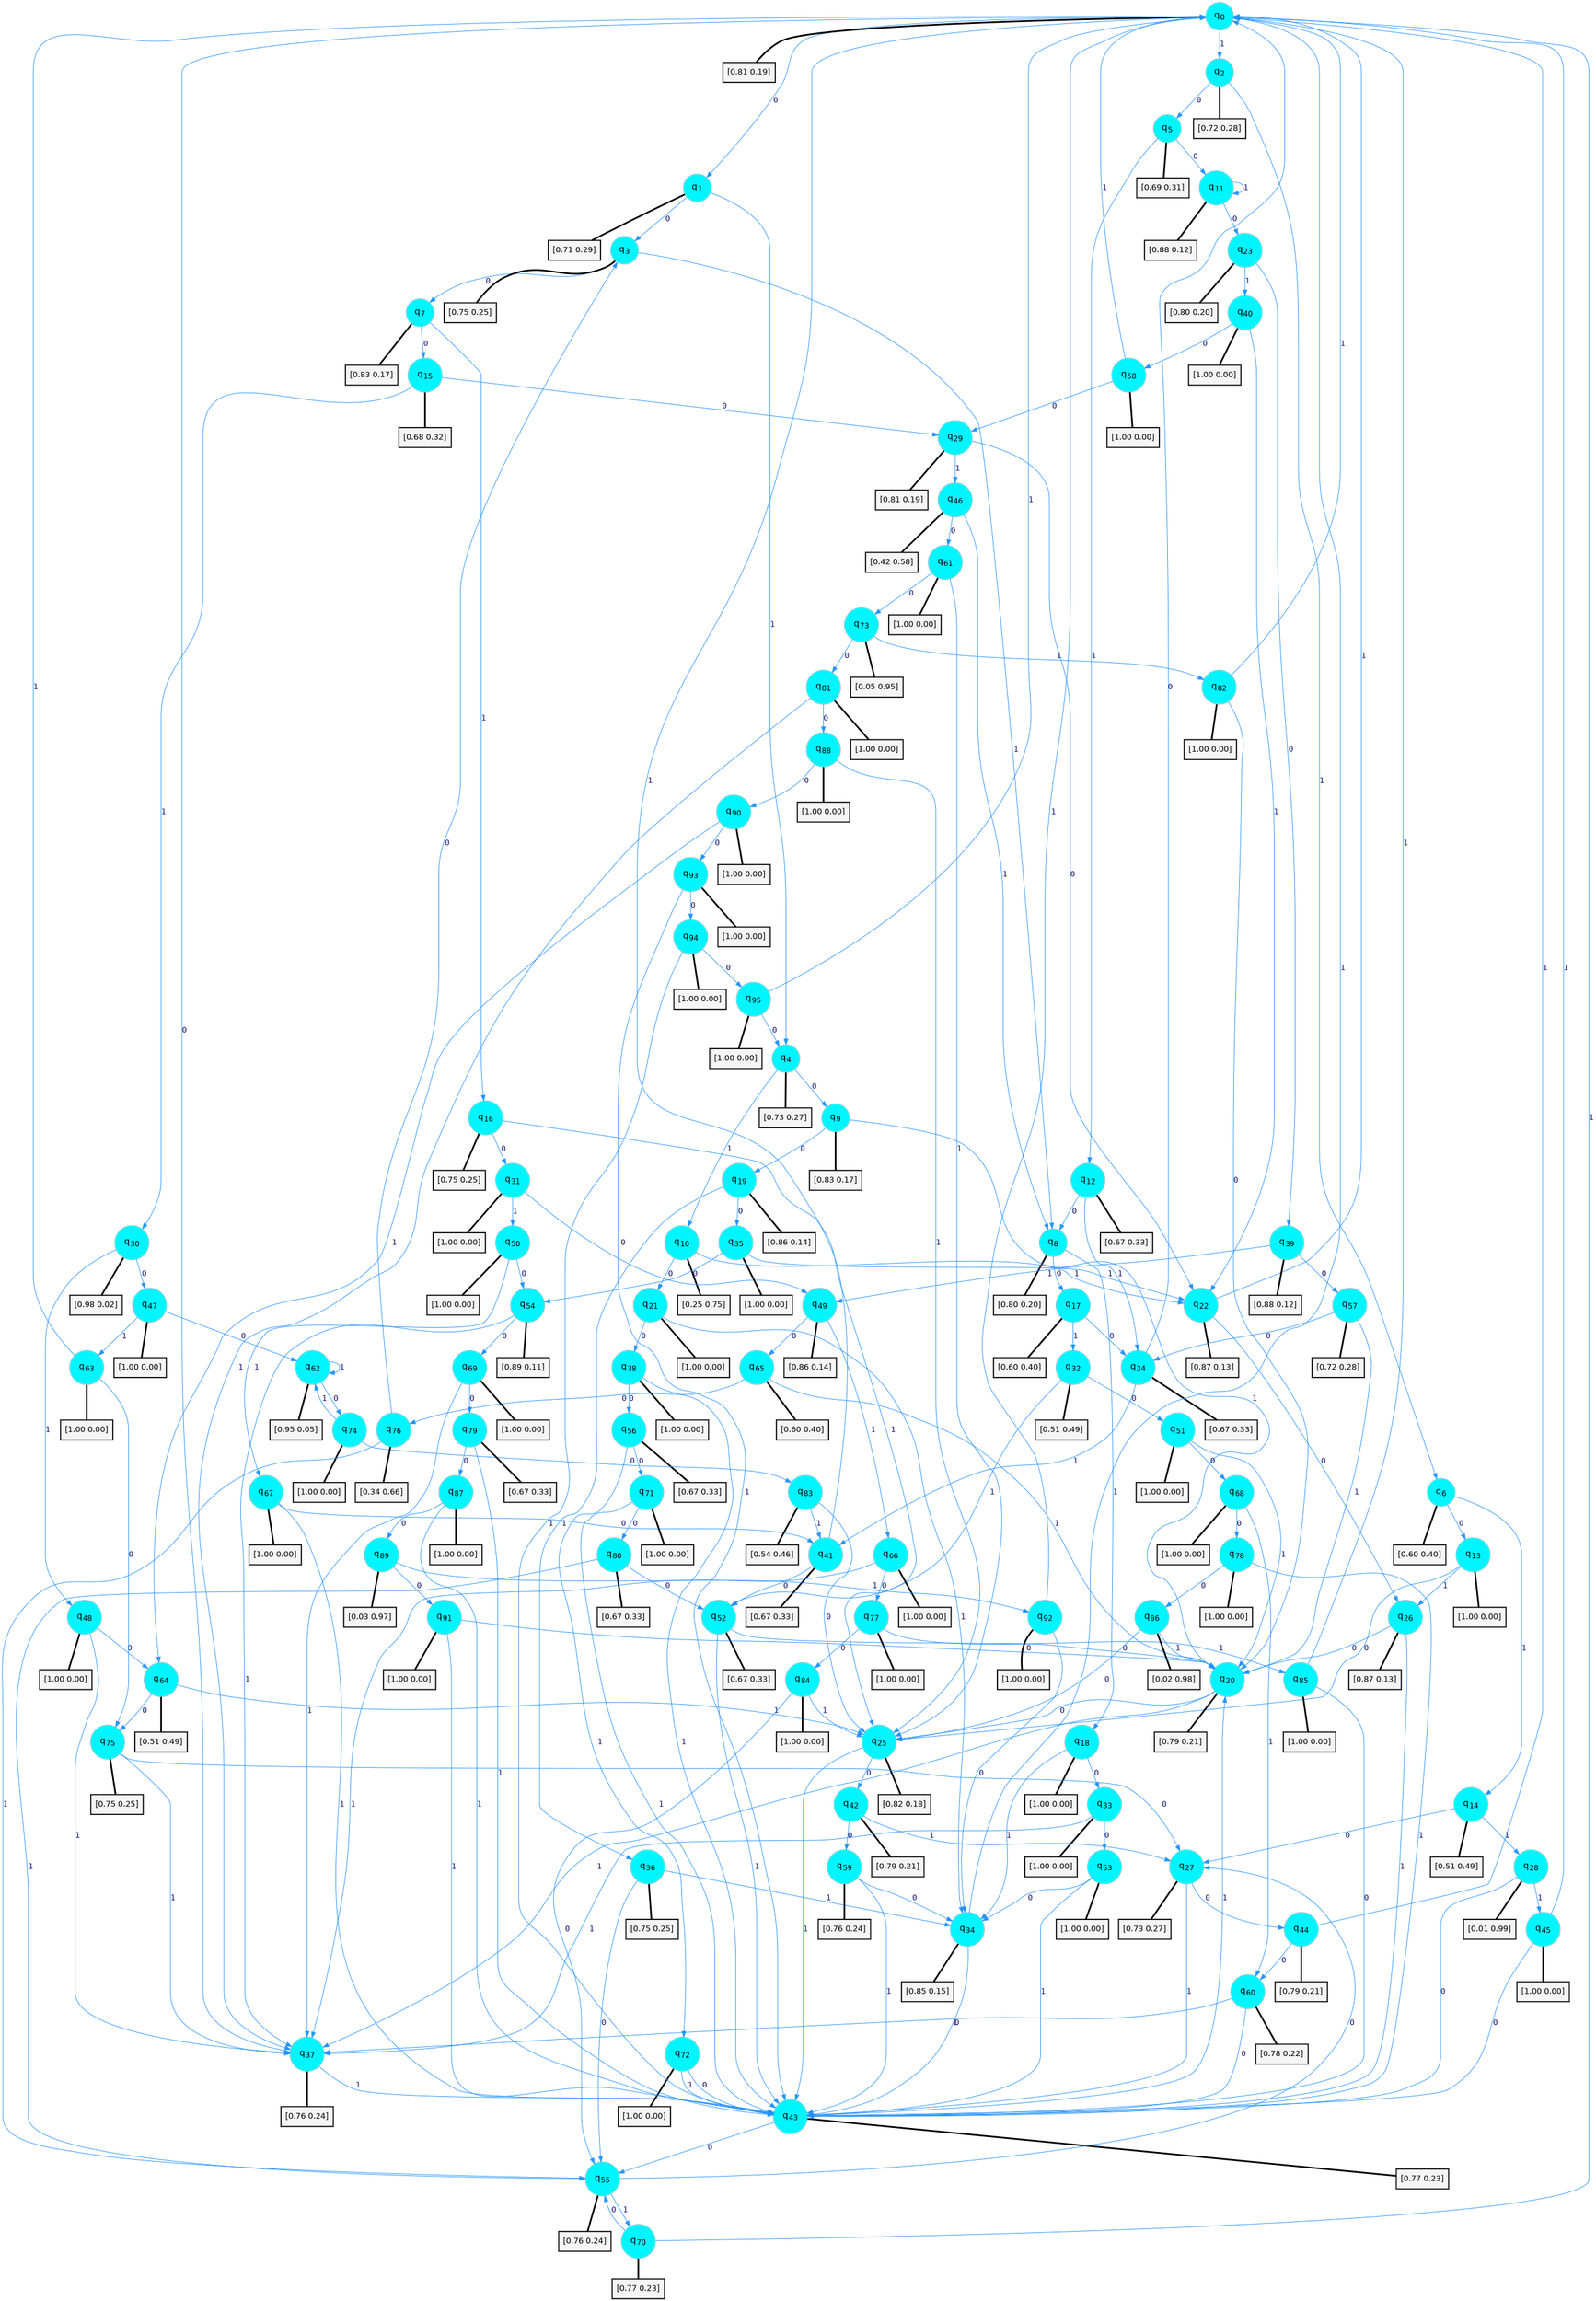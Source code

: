 digraph G {
graph [
bgcolor=transparent, dpi=300, rankdir=TD, size="40,25"];
node [
color=gray, fillcolor=turquoise1, fontcolor=black, fontname=Helvetica, fontsize=16, fontweight=bold, shape=circle, style=filled];
edge [
arrowsize=1, color=dodgerblue1, fontcolor=midnightblue, fontname=courier, fontweight=bold, penwidth=1, style=solid, weight=20];
0[label=<q<SUB>0</SUB>>];
1[label=<q<SUB>1</SUB>>];
2[label=<q<SUB>2</SUB>>];
3[label=<q<SUB>3</SUB>>];
4[label=<q<SUB>4</SUB>>];
5[label=<q<SUB>5</SUB>>];
6[label=<q<SUB>6</SUB>>];
7[label=<q<SUB>7</SUB>>];
8[label=<q<SUB>8</SUB>>];
9[label=<q<SUB>9</SUB>>];
10[label=<q<SUB>10</SUB>>];
11[label=<q<SUB>11</SUB>>];
12[label=<q<SUB>12</SUB>>];
13[label=<q<SUB>13</SUB>>];
14[label=<q<SUB>14</SUB>>];
15[label=<q<SUB>15</SUB>>];
16[label=<q<SUB>16</SUB>>];
17[label=<q<SUB>17</SUB>>];
18[label=<q<SUB>18</SUB>>];
19[label=<q<SUB>19</SUB>>];
20[label=<q<SUB>20</SUB>>];
21[label=<q<SUB>21</SUB>>];
22[label=<q<SUB>22</SUB>>];
23[label=<q<SUB>23</SUB>>];
24[label=<q<SUB>24</SUB>>];
25[label=<q<SUB>25</SUB>>];
26[label=<q<SUB>26</SUB>>];
27[label=<q<SUB>27</SUB>>];
28[label=<q<SUB>28</SUB>>];
29[label=<q<SUB>29</SUB>>];
30[label=<q<SUB>30</SUB>>];
31[label=<q<SUB>31</SUB>>];
32[label=<q<SUB>32</SUB>>];
33[label=<q<SUB>33</SUB>>];
34[label=<q<SUB>34</SUB>>];
35[label=<q<SUB>35</SUB>>];
36[label=<q<SUB>36</SUB>>];
37[label=<q<SUB>37</SUB>>];
38[label=<q<SUB>38</SUB>>];
39[label=<q<SUB>39</SUB>>];
40[label=<q<SUB>40</SUB>>];
41[label=<q<SUB>41</SUB>>];
42[label=<q<SUB>42</SUB>>];
43[label=<q<SUB>43</SUB>>];
44[label=<q<SUB>44</SUB>>];
45[label=<q<SUB>45</SUB>>];
46[label=<q<SUB>46</SUB>>];
47[label=<q<SUB>47</SUB>>];
48[label=<q<SUB>48</SUB>>];
49[label=<q<SUB>49</SUB>>];
50[label=<q<SUB>50</SUB>>];
51[label=<q<SUB>51</SUB>>];
52[label=<q<SUB>52</SUB>>];
53[label=<q<SUB>53</SUB>>];
54[label=<q<SUB>54</SUB>>];
55[label=<q<SUB>55</SUB>>];
56[label=<q<SUB>56</SUB>>];
57[label=<q<SUB>57</SUB>>];
58[label=<q<SUB>58</SUB>>];
59[label=<q<SUB>59</SUB>>];
60[label=<q<SUB>60</SUB>>];
61[label=<q<SUB>61</SUB>>];
62[label=<q<SUB>62</SUB>>];
63[label=<q<SUB>63</SUB>>];
64[label=<q<SUB>64</SUB>>];
65[label=<q<SUB>65</SUB>>];
66[label=<q<SUB>66</SUB>>];
67[label=<q<SUB>67</SUB>>];
68[label=<q<SUB>68</SUB>>];
69[label=<q<SUB>69</SUB>>];
70[label=<q<SUB>70</SUB>>];
71[label=<q<SUB>71</SUB>>];
72[label=<q<SUB>72</SUB>>];
73[label=<q<SUB>73</SUB>>];
74[label=<q<SUB>74</SUB>>];
75[label=<q<SUB>75</SUB>>];
76[label=<q<SUB>76</SUB>>];
77[label=<q<SUB>77</SUB>>];
78[label=<q<SUB>78</SUB>>];
79[label=<q<SUB>79</SUB>>];
80[label=<q<SUB>80</SUB>>];
81[label=<q<SUB>81</SUB>>];
82[label=<q<SUB>82</SUB>>];
83[label=<q<SUB>83</SUB>>];
84[label=<q<SUB>84</SUB>>];
85[label=<q<SUB>85</SUB>>];
86[label=<q<SUB>86</SUB>>];
87[label=<q<SUB>87</SUB>>];
88[label=<q<SUB>88</SUB>>];
89[label=<q<SUB>89</SUB>>];
90[label=<q<SUB>90</SUB>>];
91[label=<q<SUB>91</SUB>>];
92[label=<q<SUB>92</SUB>>];
93[label=<q<SUB>93</SUB>>];
94[label=<q<SUB>94</SUB>>];
95[label=<q<SUB>95</SUB>>];
96[label="[0.81 0.19]", shape=box,fontcolor=black, fontname=Helvetica, fontsize=14, penwidth=2, fillcolor=whitesmoke,color=black];
97[label="[0.71 0.29]", shape=box,fontcolor=black, fontname=Helvetica, fontsize=14, penwidth=2, fillcolor=whitesmoke,color=black];
98[label="[0.72 0.28]", shape=box,fontcolor=black, fontname=Helvetica, fontsize=14, penwidth=2, fillcolor=whitesmoke,color=black];
99[label="[0.75 0.25]", shape=box,fontcolor=black, fontname=Helvetica, fontsize=14, penwidth=2, fillcolor=whitesmoke,color=black];
100[label="[0.73 0.27]", shape=box,fontcolor=black, fontname=Helvetica, fontsize=14, penwidth=2, fillcolor=whitesmoke,color=black];
101[label="[0.69 0.31]", shape=box,fontcolor=black, fontname=Helvetica, fontsize=14, penwidth=2, fillcolor=whitesmoke,color=black];
102[label="[0.60 0.40]", shape=box,fontcolor=black, fontname=Helvetica, fontsize=14, penwidth=2, fillcolor=whitesmoke,color=black];
103[label="[0.83 0.17]", shape=box,fontcolor=black, fontname=Helvetica, fontsize=14, penwidth=2, fillcolor=whitesmoke,color=black];
104[label="[0.80 0.20]", shape=box,fontcolor=black, fontname=Helvetica, fontsize=14, penwidth=2, fillcolor=whitesmoke,color=black];
105[label="[0.83 0.17]", shape=box,fontcolor=black, fontname=Helvetica, fontsize=14, penwidth=2, fillcolor=whitesmoke,color=black];
106[label="[0.25 0.75]", shape=box,fontcolor=black, fontname=Helvetica, fontsize=14, penwidth=2, fillcolor=whitesmoke,color=black];
107[label="[0.88 0.12]", shape=box,fontcolor=black, fontname=Helvetica, fontsize=14, penwidth=2, fillcolor=whitesmoke,color=black];
108[label="[0.67 0.33]", shape=box,fontcolor=black, fontname=Helvetica, fontsize=14, penwidth=2, fillcolor=whitesmoke,color=black];
109[label="[1.00 0.00]", shape=box,fontcolor=black, fontname=Helvetica, fontsize=14, penwidth=2, fillcolor=whitesmoke,color=black];
110[label="[0.51 0.49]", shape=box,fontcolor=black, fontname=Helvetica, fontsize=14, penwidth=2, fillcolor=whitesmoke,color=black];
111[label="[0.68 0.32]", shape=box,fontcolor=black, fontname=Helvetica, fontsize=14, penwidth=2, fillcolor=whitesmoke,color=black];
112[label="[0.75 0.25]", shape=box,fontcolor=black, fontname=Helvetica, fontsize=14, penwidth=2, fillcolor=whitesmoke,color=black];
113[label="[0.60 0.40]", shape=box,fontcolor=black, fontname=Helvetica, fontsize=14, penwidth=2, fillcolor=whitesmoke,color=black];
114[label="[1.00 0.00]", shape=box,fontcolor=black, fontname=Helvetica, fontsize=14, penwidth=2, fillcolor=whitesmoke,color=black];
115[label="[0.86 0.14]", shape=box,fontcolor=black, fontname=Helvetica, fontsize=14, penwidth=2, fillcolor=whitesmoke,color=black];
116[label="[0.79 0.21]", shape=box,fontcolor=black, fontname=Helvetica, fontsize=14, penwidth=2, fillcolor=whitesmoke,color=black];
117[label="[1.00 0.00]", shape=box,fontcolor=black, fontname=Helvetica, fontsize=14, penwidth=2, fillcolor=whitesmoke,color=black];
118[label="[0.87 0.13]", shape=box,fontcolor=black, fontname=Helvetica, fontsize=14, penwidth=2, fillcolor=whitesmoke,color=black];
119[label="[0.80 0.20]", shape=box,fontcolor=black, fontname=Helvetica, fontsize=14, penwidth=2, fillcolor=whitesmoke,color=black];
120[label="[0.67 0.33]", shape=box,fontcolor=black, fontname=Helvetica, fontsize=14, penwidth=2, fillcolor=whitesmoke,color=black];
121[label="[0.82 0.18]", shape=box,fontcolor=black, fontname=Helvetica, fontsize=14, penwidth=2, fillcolor=whitesmoke,color=black];
122[label="[0.87 0.13]", shape=box,fontcolor=black, fontname=Helvetica, fontsize=14, penwidth=2, fillcolor=whitesmoke,color=black];
123[label="[0.73 0.27]", shape=box,fontcolor=black, fontname=Helvetica, fontsize=14, penwidth=2, fillcolor=whitesmoke,color=black];
124[label="[0.01 0.99]", shape=box,fontcolor=black, fontname=Helvetica, fontsize=14, penwidth=2, fillcolor=whitesmoke,color=black];
125[label="[0.81 0.19]", shape=box,fontcolor=black, fontname=Helvetica, fontsize=14, penwidth=2, fillcolor=whitesmoke,color=black];
126[label="[0.98 0.02]", shape=box,fontcolor=black, fontname=Helvetica, fontsize=14, penwidth=2, fillcolor=whitesmoke,color=black];
127[label="[1.00 0.00]", shape=box,fontcolor=black, fontname=Helvetica, fontsize=14, penwidth=2, fillcolor=whitesmoke,color=black];
128[label="[0.51 0.49]", shape=box,fontcolor=black, fontname=Helvetica, fontsize=14, penwidth=2, fillcolor=whitesmoke,color=black];
129[label="[1.00 0.00]", shape=box,fontcolor=black, fontname=Helvetica, fontsize=14, penwidth=2, fillcolor=whitesmoke,color=black];
130[label="[0.85 0.15]", shape=box,fontcolor=black, fontname=Helvetica, fontsize=14, penwidth=2, fillcolor=whitesmoke,color=black];
131[label="[1.00 0.00]", shape=box,fontcolor=black, fontname=Helvetica, fontsize=14, penwidth=2, fillcolor=whitesmoke,color=black];
132[label="[0.75 0.25]", shape=box,fontcolor=black, fontname=Helvetica, fontsize=14, penwidth=2, fillcolor=whitesmoke,color=black];
133[label="[0.76 0.24]", shape=box,fontcolor=black, fontname=Helvetica, fontsize=14, penwidth=2, fillcolor=whitesmoke,color=black];
134[label="[1.00 0.00]", shape=box,fontcolor=black, fontname=Helvetica, fontsize=14, penwidth=2, fillcolor=whitesmoke,color=black];
135[label="[0.88 0.12]", shape=box,fontcolor=black, fontname=Helvetica, fontsize=14, penwidth=2, fillcolor=whitesmoke,color=black];
136[label="[1.00 0.00]", shape=box,fontcolor=black, fontname=Helvetica, fontsize=14, penwidth=2, fillcolor=whitesmoke,color=black];
137[label="[0.67 0.33]", shape=box,fontcolor=black, fontname=Helvetica, fontsize=14, penwidth=2, fillcolor=whitesmoke,color=black];
138[label="[0.79 0.21]", shape=box,fontcolor=black, fontname=Helvetica, fontsize=14, penwidth=2, fillcolor=whitesmoke,color=black];
139[label="[0.77 0.23]", shape=box,fontcolor=black, fontname=Helvetica, fontsize=14, penwidth=2, fillcolor=whitesmoke,color=black];
140[label="[0.79 0.21]", shape=box,fontcolor=black, fontname=Helvetica, fontsize=14, penwidth=2, fillcolor=whitesmoke,color=black];
141[label="[1.00 0.00]", shape=box,fontcolor=black, fontname=Helvetica, fontsize=14, penwidth=2, fillcolor=whitesmoke,color=black];
142[label="[0.42 0.58]", shape=box,fontcolor=black, fontname=Helvetica, fontsize=14, penwidth=2, fillcolor=whitesmoke,color=black];
143[label="[1.00 0.00]", shape=box,fontcolor=black, fontname=Helvetica, fontsize=14, penwidth=2, fillcolor=whitesmoke,color=black];
144[label="[1.00 0.00]", shape=box,fontcolor=black, fontname=Helvetica, fontsize=14, penwidth=2, fillcolor=whitesmoke,color=black];
145[label="[0.86 0.14]", shape=box,fontcolor=black, fontname=Helvetica, fontsize=14, penwidth=2, fillcolor=whitesmoke,color=black];
146[label="[1.00 0.00]", shape=box,fontcolor=black, fontname=Helvetica, fontsize=14, penwidth=2, fillcolor=whitesmoke,color=black];
147[label="[1.00 0.00]", shape=box,fontcolor=black, fontname=Helvetica, fontsize=14, penwidth=2, fillcolor=whitesmoke,color=black];
148[label="[0.67 0.33]", shape=box,fontcolor=black, fontname=Helvetica, fontsize=14, penwidth=2, fillcolor=whitesmoke,color=black];
149[label="[1.00 0.00]", shape=box,fontcolor=black, fontname=Helvetica, fontsize=14, penwidth=2, fillcolor=whitesmoke,color=black];
150[label="[0.89 0.11]", shape=box,fontcolor=black, fontname=Helvetica, fontsize=14, penwidth=2, fillcolor=whitesmoke,color=black];
151[label="[0.76 0.24]", shape=box,fontcolor=black, fontname=Helvetica, fontsize=14, penwidth=2, fillcolor=whitesmoke,color=black];
152[label="[0.67 0.33]", shape=box,fontcolor=black, fontname=Helvetica, fontsize=14, penwidth=2, fillcolor=whitesmoke,color=black];
153[label="[0.72 0.28]", shape=box,fontcolor=black, fontname=Helvetica, fontsize=14, penwidth=2, fillcolor=whitesmoke,color=black];
154[label="[1.00 0.00]", shape=box,fontcolor=black, fontname=Helvetica, fontsize=14, penwidth=2, fillcolor=whitesmoke,color=black];
155[label="[0.76 0.24]", shape=box,fontcolor=black, fontname=Helvetica, fontsize=14, penwidth=2, fillcolor=whitesmoke,color=black];
156[label="[0.78 0.22]", shape=box,fontcolor=black, fontname=Helvetica, fontsize=14, penwidth=2, fillcolor=whitesmoke,color=black];
157[label="[1.00 0.00]", shape=box,fontcolor=black, fontname=Helvetica, fontsize=14, penwidth=2, fillcolor=whitesmoke,color=black];
158[label="[0.95 0.05]", shape=box,fontcolor=black, fontname=Helvetica, fontsize=14, penwidth=2, fillcolor=whitesmoke,color=black];
159[label="[1.00 0.00]", shape=box,fontcolor=black, fontname=Helvetica, fontsize=14, penwidth=2, fillcolor=whitesmoke,color=black];
160[label="[0.51 0.49]", shape=box,fontcolor=black, fontname=Helvetica, fontsize=14, penwidth=2, fillcolor=whitesmoke,color=black];
161[label="[0.60 0.40]", shape=box,fontcolor=black, fontname=Helvetica, fontsize=14, penwidth=2, fillcolor=whitesmoke,color=black];
162[label="[1.00 0.00]", shape=box,fontcolor=black, fontname=Helvetica, fontsize=14, penwidth=2, fillcolor=whitesmoke,color=black];
163[label="[1.00 0.00]", shape=box,fontcolor=black, fontname=Helvetica, fontsize=14, penwidth=2, fillcolor=whitesmoke,color=black];
164[label="[1.00 0.00]", shape=box,fontcolor=black, fontname=Helvetica, fontsize=14, penwidth=2, fillcolor=whitesmoke,color=black];
165[label="[1.00 0.00]", shape=box,fontcolor=black, fontname=Helvetica, fontsize=14, penwidth=2, fillcolor=whitesmoke,color=black];
166[label="[0.77 0.23]", shape=box,fontcolor=black, fontname=Helvetica, fontsize=14, penwidth=2, fillcolor=whitesmoke,color=black];
167[label="[1.00 0.00]", shape=box,fontcolor=black, fontname=Helvetica, fontsize=14, penwidth=2, fillcolor=whitesmoke,color=black];
168[label="[1.00 0.00]", shape=box,fontcolor=black, fontname=Helvetica, fontsize=14, penwidth=2, fillcolor=whitesmoke,color=black];
169[label="[0.05 0.95]", shape=box,fontcolor=black, fontname=Helvetica, fontsize=14, penwidth=2, fillcolor=whitesmoke,color=black];
170[label="[1.00 0.00]", shape=box,fontcolor=black, fontname=Helvetica, fontsize=14, penwidth=2, fillcolor=whitesmoke,color=black];
171[label="[0.75 0.25]", shape=box,fontcolor=black, fontname=Helvetica, fontsize=14, penwidth=2, fillcolor=whitesmoke,color=black];
172[label="[0.34 0.66]", shape=box,fontcolor=black, fontname=Helvetica, fontsize=14, penwidth=2, fillcolor=whitesmoke,color=black];
173[label="[1.00 0.00]", shape=box,fontcolor=black, fontname=Helvetica, fontsize=14, penwidth=2, fillcolor=whitesmoke,color=black];
174[label="[1.00 0.00]", shape=box,fontcolor=black, fontname=Helvetica, fontsize=14, penwidth=2, fillcolor=whitesmoke,color=black];
175[label="[0.67 0.33]", shape=box,fontcolor=black, fontname=Helvetica, fontsize=14, penwidth=2, fillcolor=whitesmoke,color=black];
176[label="[0.67 0.33]", shape=box,fontcolor=black, fontname=Helvetica, fontsize=14, penwidth=2, fillcolor=whitesmoke,color=black];
177[label="[1.00 0.00]", shape=box,fontcolor=black, fontname=Helvetica, fontsize=14, penwidth=2, fillcolor=whitesmoke,color=black];
178[label="[1.00 0.00]", shape=box,fontcolor=black, fontname=Helvetica, fontsize=14, penwidth=2, fillcolor=whitesmoke,color=black];
179[label="[0.54 0.46]", shape=box,fontcolor=black, fontname=Helvetica, fontsize=14, penwidth=2, fillcolor=whitesmoke,color=black];
180[label="[1.00 0.00]", shape=box,fontcolor=black, fontname=Helvetica, fontsize=14, penwidth=2, fillcolor=whitesmoke,color=black];
181[label="[1.00 0.00]", shape=box,fontcolor=black, fontname=Helvetica, fontsize=14, penwidth=2, fillcolor=whitesmoke,color=black];
182[label="[0.02 0.98]", shape=box,fontcolor=black, fontname=Helvetica, fontsize=14, penwidth=2, fillcolor=whitesmoke,color=black];
183[label="[1.00 0.00]", shape=box,fontcolor=black, fontname=Helvetica, fontsize=14, penwidth=2, fillcolor=whitesmoke,color=black];
184[label="[1.00 0.00]", shape=box,fontcolor=black, fontname=Helvetica, fontsize=14, penwidth=2, fillcolor=whitesmoke,color=black];
185[label="[0.03 0.97]", shape=box,fontcolor=black, fontname=Helvetica, fontsize=14, penwidth=2, fillcolor=whitesmoke,color=black];
186[label="[1.00 0.00]", shape=box,fontcolor=black, fontname=Helvetica, fontsize=14, penwidth=2, fillcolor=whitesmoke,color=black];
187[label="[1.00 0.00]", shape=box,fontcolor=black, fontname=Helvetica, fontsize=14, penwidth=2, fillcolor=whitesmoke,color=black];
188[label="[1.00 0.00]", shape=box,fontcolor=black, fontname=Helvetica, fontsize=14, penwidth=2, fillcolor=whitesmoke,color=black];
189[label="[1.00 0.00]", shape=box,fontcolor=black, fontname=Helvetica, fontsize=14, penwidth=2, fillcolor=whitesmoke,color=black];
190[label="[1.00 0.00]", shape=box,fontcolor=black, fontname=Helvetica, fontsize=14, penwidth=2, fillcolor=whitesmoke,color=black];
191[label="[1.00 0.00]", shape=box,fontcolor=black, fontname=Helvetica, fontsize=14, penwidth=2, fillcolor=whitesmoke,color=black];
0->1 [label=0];
0->2 [label=1];
0->96 [arrowhead=none, penwidth=3,color=black];
1->3 [label=0];
1->4 [label=1];
1->97 [arrowhead=none, penwidth=3,color=black];
2->5 [label=0];
2->6 [label=1];
2->98 [arrowhead=none, penwidth=3,color=black];
3->7 [label=0];
3->8 [label=1];
3->99 [arrowhead=none, penwidth=3,color=black];
4->9 [label=0];
4->10 [label=1];
4->100 [arrowhead=none, penwidth=3,color=black];
5->11 [label=0];
5->12 [label=1];
5->101 [arrowhead=none, penwidth=3,color=black];
6->13 [label=0];
6->14 [label=1];
6->102 [arrowhead=none, penwidth=3,color=black];
7->15 [label=0];
7->16 [label=1];
7->103 [arrowhead=none, penwidth=3,color=black];
8->17 [label=0];
8->18 [label=1];
8->104 [arrowhead=none, penwidth=3,color=black];
9->19 [label=0];
9->20 [label=1];
9->105 [arrowhead=none, penwidth=3,color=black];
10->21 [label=0];
10->22 [label=1];
10->106 [arrowhead=none, penwidth=3,color=black];
11->23 [label=0];
11->11 [label=1];
11->107 [arrowhead=none, penwidth=3,color=black];
12->8 [label=0];
12->24 [label=1];
12->108 [arrowhead=none, penwidth=3,color=black];
13->25 [label=0];
13->26 [label=1];
13->109 [arrowhead=none, penwidth=3,color=black];
14->27 [label=0];
14->28 [label=1];
14->110 [arrowhead=none, penwidth=3,color=black];
15->29 [label=0];
15->30 [label=1];
15->111 [arrowhead=none, penwidth=3,color=black];
16->31 [label=0];
16->25 [label=1];
16->112 [arrowhead=none, penwidth=3,color=black];
17->24 [label=0];
17->32 [label=1];
17->113 [arrowhead=none, penwidth=3,color=black];
18->33 [label=0];
18->34 [label=1];
18->114 [arrowhead=none, penwidth=3,color=black];
19->35 [label=0];
19->36 [label=1];
19->115 [arrowhead=none, penwidth=3,color=black];
20->25 [label=0];
20->37 [label=1];
20->116 [arrowhead=none, penwidth=3,color=black];
21->38 [label=0];
21->34 [label=1];
21->117 [arrowhead=none, penwidth=3,color=black];
22->26 [label=0];
22->0 [label=1];
22->118 [arrowhead=none, penwidth=3,color=black];
23->39 [label=0];
23->40 [label=1];
23->119 [arrowhead=none, penwidth=3,color=black];
24->0 [label=0];
24->41 [label=1];
24->120 [arrowhead=none, penwidth=3,color=black];
25->42 [label=0];
25->43 [label=1];
25->121 [arrowhead=none, penwidth=3,color=black];
26->20 [label=0];
26->43 [label=1];
26->122 [arrowhead=none, penwidth=3,color=black];
27->44 [label=0];
27->43 [label=1];
27->123 [arrowhead=none, penwidth=3,color=black];
28->43 [label=0];
28->45 [label=1];
28->124 [arrowhead=none, penwidth=3,color=black];
29->22 [label=0];
29->46 [label=1];
29->125 [arrowhead=none, penwidth=3,color=black];
30->47 [label=0];
30->48 [label=1];
30->126 [arrowhead=none, penwidth=3,color=black];
31->49 [label=0];
31->50 [label=1];
31->127 [arrowhead=none, penwidth=3,color=black];
32->51 [label=0];
32->52 [label=1];
32->128 [arrowhead=none, penwidth=3,color=black];
33->53 [label=0];
33->37 [label=1];
33->129 [arrowhead=none, penwidth=3,color=black];
34->43 [label=0];
34->0 [label=1];
34->130 [arrowhead=none, penwidth=3,color=black];
35->54 [label=0];
35->22 [label=1];
35->131 [arrowhead=none, penwidth=3,color=black];
36->55 [label=0];
36->34 [label=1];
36->132 [arrowhead=none, penwidth=3,color=black];
37->0 [label=0];
37->43 [label=1];
37->133 [arrowhead=none, penwidth=3,color=black];
38->56 [label=0];
38->43 [label=1];
38->134 [arrowhead=none, penwidth=3,color=black];
39->57 [label=0];
39->49 [label=1];
39->135 [arrowhead=none, penwidth=3,color=black];
40->58 [label=0];
40->22 [label=1];
40->136 [arrowhead=none, penwidth=3,color=black];
41->52 [label=0];
41->0 [label=1];
41->137 [arrowhead=none, penwidth=3,color=black];
42->59 [label=0];
42->27 [label=1];
42->138 [arrowhead=none, penwidth=3,color=black];
43->55 [label=0];
43->20 [label=1];
43->139 [arrowhead=none, penwidth=3,color=black];
44->60 [label=0];
44->0 [label=1];
44->140 [arrowhead=none, penwidth=3,color=black];
45->43 [label=0];
45->0 [label=1];
45->141 [arrowhead=none, penwidth=3,color=black];
46->61 [label=0];
46->8 [label=1];
46->142 [arrowhead=none, penwidth=3,color=black];
47->62 [label=0];
47->63 [label=1];
47->143 [arrowhead=none, penwidth=3,color=black];
48->64 [label=0];
48->37 [label=1];
48->144 [arrowhead=none, penwidth=3,color=black];
49->65 [label=0];
49->66 [label=1];
49->145 [arrowhead=none, penwidth=3,color=black];
50->54 [label=0];
50->67 [label=1];
50->146 [arrowhead=none, penwidth=3,color=black];
51->68 [label=0];
51->20 [label=1];
51->147 [arrowhead=none, penwidth=3,color=black];
52->20 [label=0];
52->43 [label=1];
52->148 [arrowhead=none, penwidth=3,color=black];
53->34 [label=0];
53->43 [label=1];
53->149 [arrowhead=none, penwidth=3,color=black];
54->69 [label=0];
54->37 [label=1];
54->150 [arrowhead=none, penwidth=3,color=black];
55->27 [label=0];
55->70 [label=1];
55->151 [arrowhead=none, penwidth=3,color=black];
56->71 [label=0];
56->72 [label=1];
56->152 [arrowhead=none, penwidth=3,color=black];
57->24 [label=0];
57->20 [label=1];
57->153 [arrowhead=none, penwidth=3,color=black];
58->29 [label=0];
58->0 [label=1];
58->154 [arrowhead=none, penwidth=3,color=black];
59->34 [label=0];
59->43 [label=1];
59->155 [arrowhead=none, penwidth=3,color=black];
60->43 [label=0];
60->37 [label=1];
60->156 [arrowhead=none, penwidth=3,color=black];
61->73 [label=0];
61->25 [label=1];
61->157 [arrowhead=none, penwidth=3,color=black];
62->74 [label=0];
62->62 [label=1];
62->158 [arrowhead=none, penwidth=3,color=black];
63->75 [label=0];
63->0 [label=1];
63->159 [arrowhead=none, penwidth=3,color=black];
64->75 [label=0];
64->25 [label=1];
64->160 [arrowhead=none, penwidth=3,color=black];
65->76 [label=0];
65->20 [label=1];
65->161 [arrowhead=none, penwidth=3,color=black];
66->77 [label=0];
66->37 [label=1];
66->162 [arrowhead=none, penwidth=3,color=black];
67->41 [label=0];
67->43 [label=1];
67->163 [arrowhead=none, penwidth=3,color=black];
68->78 [label=0];
68->60 [label=1];
68->164 [arrowhead=none, penwidth=3,color=black];
69->79 [label=0];
69->37 [label=1];
69->165 [arrowhead=none, penwidth=3,color=black];
70->55 [label=0];
70->0 [label=1];
70->166 [arrowhead=none, penwidth=3,color=black];
71->80 [label=0];
71->43 [label=1];
71->167 [arrowhead=none, penwidth=3,color=black];
72->43 [label=0];
72->43 [label=1];
72->168 [arrowhead=none, penwidth=3,color=black];
73->81 [label=0];
73->82 [label=1];
73->169 [arrowhead=none, penwidth=3,color=black];
74->83 [label=0];
74->62 [label=1];
74->170 [arrowhead=none, penwidth=3,color=black];
75->27 [label=0];
75->37 [label=1];
75->171 [arrowhead=none, penwidth=3,color=black];
76->3 [label=0];
76->55 [label=1];
76->172 [arrowhead=none, penwidth=3,color=black];
77->84 [label=0];
77->85 [label=1];
77->173 [arrowhead=none, penwidth=3,color=black];
78->86 [label=0];
78->43 [label=1];
78->174 [arrowhead=none, penwidth=3,color=black];
79->87 [label=0];
79->43 [label=1];
79->175 [arrowhead=none, penwidth=3,color=black];
80->52 [label=0];
80->55 [label=1];
80->176 [arrowhead=none, penwidth=3,color=black];
81->88 [label=0];
81->37 [label=1];
81->177 [arrowhead=none, penwidth=3,color=black];
82->20 [label=0];
82->0 [label=1];
82->178 [arrowhead=none, penwidth=3,color=black];
83->25 [label=0];
83->41 [label=1];
83->179 [arrowhead=none, penwidth=3,color=black];
84->55 [label=0];
84->25 [label=1];
84->180 [arrowhead=none, penwidth=3,color=black];
85->43 [label=0];
85->0 [label=1];
85->181 [arrowhead=none, penwidth=3,color=black];
86->25 [label=0];
86->20 [label=1];
86->182 [arrowhead=none, penwidth=3,color=black];
87->89 [label=0];
87->43 [label=1];
87->183 [arrowhead=none, penwidth=3,color=black];
88->90 [label=0];
88->25 [label=1];
88->184 [arrowhead=none, penwidth=3,color=black];
89->91 [label=0];
89->92 [label=1];
89->185 [arrowhead=none, penwidth=3,color=black];
90->93 [label=0];
90->64 [label=1];
90->186 [arrowhead=none, penwidth=3,color=black];
91->20 [label=0];
91->43 [label=1];
91->187 [arrowhead=none, penwidth=3,color=black];
92->34 [label=0];
92->0 [label=1];
92->188 [arrowhead=none, penwidth=3,color=black];
93->94 [label=0];
93->43 [label=1];
93->189 [arrowhead=none, penwidth=3,color=black];
94->95 [label=0];
94->43 [label=1];
94->190 [arrowhead=none, penwidth=3,color=black];
95->4 [label=0];
95->0 [label=1];
95->191 [arrowhead=none, penwidth=3,color=black];
}
